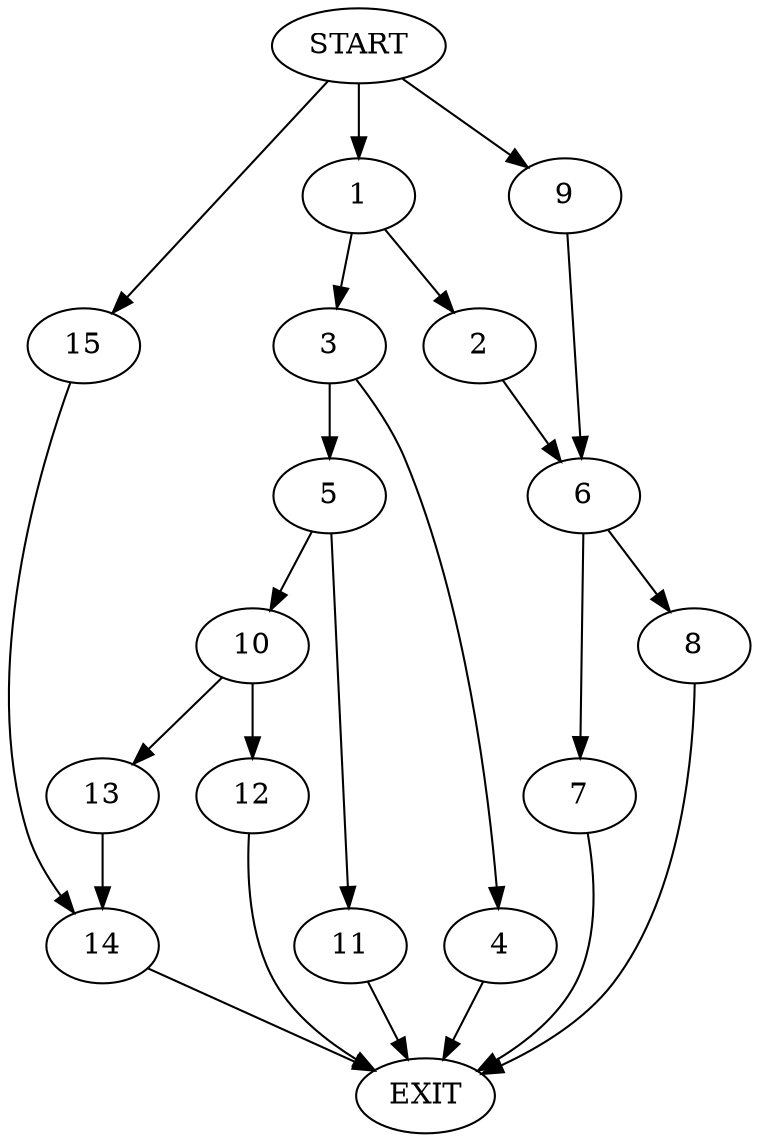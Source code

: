 digraph {
0 [label="START"]
16 [label="EXIT"]
0 -> 1
1 -> 2
1 -> 3
3 -> 4
3 -> 5
2 -> 6
6 -> 7
6 -> 8
0 -> 9
9 -> 6
8 -> 16
7 -> 16
4 -> 16
5 -> 10
5 -> 11
10 -> 12
10 -> 13
11 -> 16
13 -> 14
12 -> 16
14 -> 16
0 -> 15
15 -> 14
}
